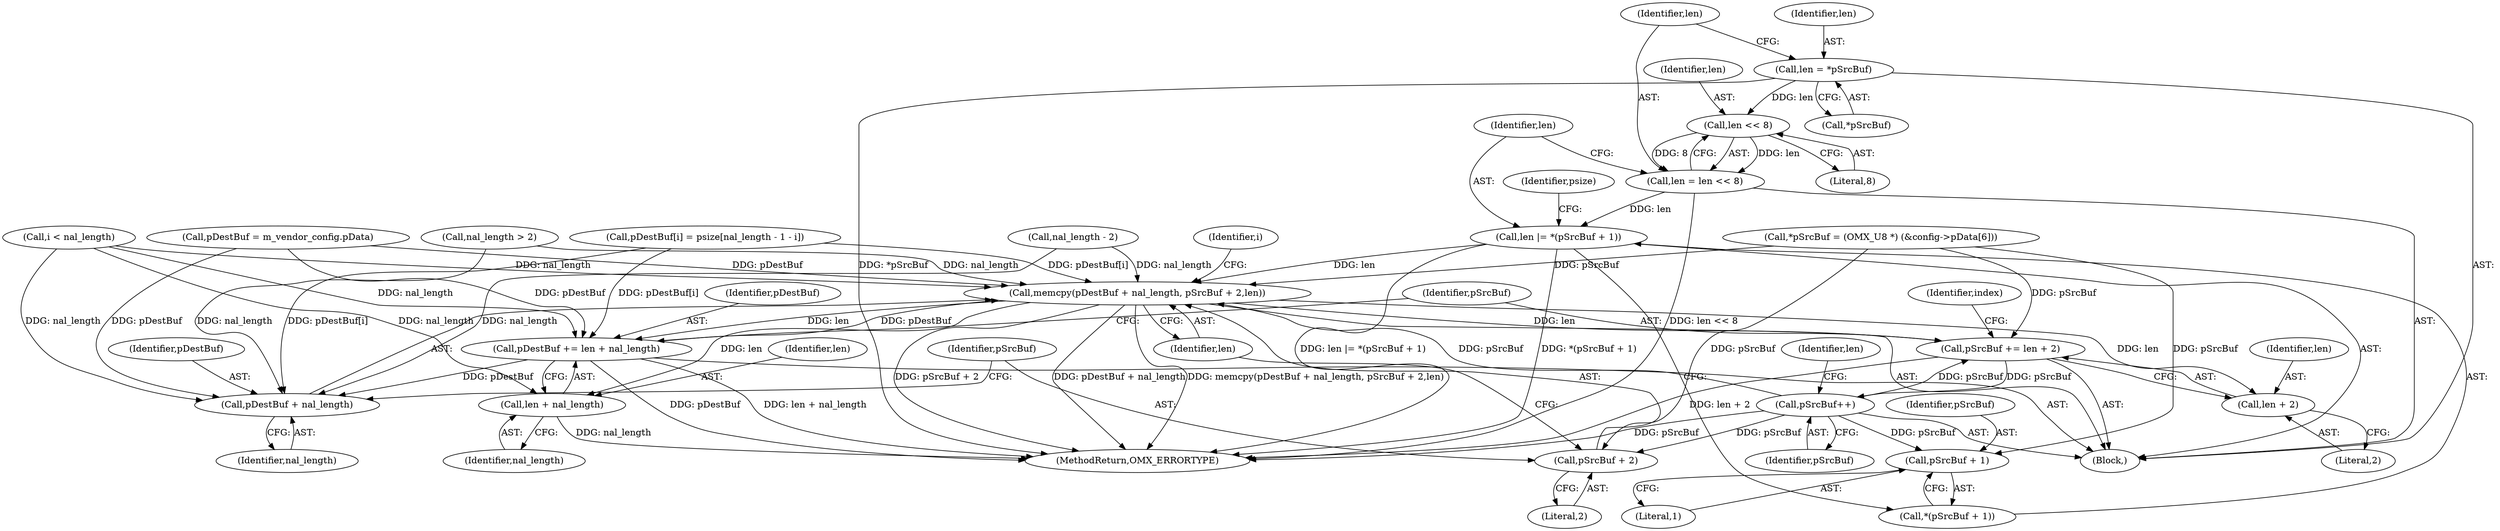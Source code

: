 digraph "0_Android_f22c2a0f0f9e030c240468d9d18b9297f001bcf0@pointer" {
"1000260" [label="(Call,len = *pSrcBuf)"];
"1000266" [label="(Call,len << 8)"];
"1000264" [label="(Call,len = len << 8)"];
"1000269" [label="(Call,len |= *(pSrcBuf + 1))"];
"1000281" [label="(Call,memcpy(pDestBuf + nal_length, pSrcBuf + 2,len))"];
"1000311" [label="(Call,pDestBuf += len + nal_length)"];
"1000282" [label="(Call,pDestBuf + nal_length)"];
"1000313" [label="(Call,len + nal_length)"];
"1000316" [label="(Call,pSrcBuf += len + 2)"];
"1000323" [label="(Call,pSrcBuf++)"];
"1000272" [label="(Call,pSrcBuf + 1)"];
"1000285" [label="(Call,pSrcBuf + 2)"];
"1000318" [label="(Call,len + 2)"];
"1000311" [label="(Call,pDestBuf += len + nal_length)"];
"1000284" [label="(Identifier,nal_length)"];
"1000183" [label="(Call,nal_length - 2)"];
"1000273" [label="(Identifier,pSrcBuf)"];
"1000262" [label="(Call,*pSrcBuf)"];
"1000258" [label="(Block,)"];
"1000270" [label="(Identifier,len)"];
"1000234" [label="(Call,pDestBuf = m_vendor_config.pData)"];
"1000286" [label="(Identifier,pSrcBuf)"];
"1000315" [label="(Identifier,nal_length)"];
"1000314" [label="(Identifier,len)"];
"1000176" [label="(Call,nal_length > 2)"];
"1000323" [label="(Call,pSrcBuf++)"];
"1000316" [label="(Call,pSrcBuf += len + 2)"];
"1000272" [label="(Call,pSrcBuf + 1)"];
"1000271" [label="(Call,*(pSrcBuf + 1))"];
"1000300" [label="(Call,pDestBuf[i] = psize[nal_length - 1 - i])"];
"1000269" [label="(Call,len |= *(pSrcBuf + 1))"];
"1000267" [label="(Identifier,len)"];
"1000287" [label="(Literal,2)"];
"1000261" [label="(Identifier,len)"];
"1000265" [label="(Identifier,len)"];
"1000317" [label="(Identifier,pSrcBuf)"];
"1000312" [label="(Identifier,pDestBuf)"];
"1000281" [label="(Call,memcpy(pDestBuf + nal_length, pSrcBuf + 2,len))"];
"1000319" [label="(Identifier,len)"];
"1000188" [label="(Call,*pSrcBuf = (OMX_U8 *) (&config->pData[6]))"];
"1000292" [label="(Identifier,i)"];
"1001056" [label="(MethodReturn,OMX_ERRORTYPE)"];
"1000260" [label="(Call,len = *pSrcBuf)"];
"1000264" [label="(Call,len = len << 8)"];
"1000288" [label="(Identifier,len)"];
"1000324" [label="(Identifier,pSrcBuf)"];
"1000318" [label="(Call,len + 2)"];
"1000276" [label="(Identifier,psize)"];
"1000320" [label="(Literal,2)"];
"1000283" [label="(Identifier,pDestBuf)"];
"1000266" [label="(Call,len << 8)"];
"1000282" [label="(Call,pDestBuf + nal_length)"];
"1000313" [label="(Call,len + nal_length)"];
"1000294" [label="(Call,i < nal_length)"];
"1000285" [label="(Call,pSrcBuf + 2)"];
"1000268" [label="(Literal,8)"];
"1000322" [label="(Identifier,index)"];
"1000274" [label="(Literal,1)"];
"1000326" [label="(Identifier,len)"];
"1000260" -> "1000258"  [label="AST: "];
"1000260" -> "1000262"  [label="CFG: "];
"1000261" -> "1000260"  [label="AST: "];
"1000262" -> "1000260"  [label="AST: "];
"1000265" -> "1000260"  [label="CFG: "];
"1000260" -> "1001056"  [label="DDG: *pSrcBuf"];
"1000260" -> "1000266"  [label="DDG: len"];
"1000266" -> "1000264"  [label="AST: "];
"1000266" -> "1000268"  [label="CFG: "];
"1000267" -> "1000266"  [label="AST: "];
"1000268" -> "1000266"  [label="AST: "];
"1000264" -> "1000266"  [label="CFG: "];
"1000266" -> "1000264"  [label="DDG: len"];
"1000266" -> "1000264"  [label="DDG: 8"];
"1000264" -> "1000258"  [label="AST: "];
"1000265" -> "1000264"  [label="AST: "];
"1000270" -> "1000264"  [label="CFG: "];
"1000264" -> "1001056"  [label="DDG: len << 8"];
"1000264" -> "1000269"  [label="DDG: len"];
"1000269" -> "1000258"  [label="AST: "];
"1000269" -> "1000271"  [label="CFG: "];
"1000270" -> "1000269"  [label="AST: "];
"1000271" -> "1000269"  [label="AST: "];
"1000276" -> "1000269"  [label="CFG: "];
"1000269" -> "1001056"  [label="DDG: len |= *(pSrcBuf + 1)"];
"1000269" -> "1001056"  [label="DDG: *(pSrcBuf + 1)"];
"1000269" -> "1000281"  [label="DDG: len"];
"1000281" -> "1000258"  [label="AST: "];
"1000281" -> "1000288"  [label="CFG: "];
"1000282" -> "1000281"  [label="AST: "];
"1000285" -> "1000281"  [label="AST: "];
"1000288" -> "1000281"  [label="AST: "];
"1000292" -> "1000281"  [label="CFG: "];
"1000281" -> "1001056"  [label="DDG: pSrcBuf + 2"];
"1000281" -> "1001056"  [label="DDG: pDestBuf + nal_length"];
"1000281" -> "1001056"  [label="DDG: memcpy(pDestBuf + nal_length, pSrcBuf + 2,len)"];
"1000311" -> "1000281"  [label="DDG: pDestBuf"];
"1000234" -> "1000281"  [label="DDG: pDestBuf"];
"1000300" -> "1000281"  [label="DDG: pDestBuf[i]"];
"1000183" -> "1000281"  [label="DDG: nal_length"];
"1000176" -> "1000281"  [label="DDG: nal_length"];
"1000294" -> "1000281"  [label="DDG: nal_length"];
"1000188" -> "1000281"  [label="DDG: pSrcBuf"];
"1000323" -> "1000281"  [label="DDG: pSrcBuf"];
"1000281" -> "1000311"  [label="DDG: len"];
"1000281" -> "1000313"  [label="DDG: len"];
"1000281" -> "1000316"  [label="DDG: len"];
"1000281" -> "1000318"  [label="DDG: len"];
"1000311" -> "1000258"  [label="AST: "];
"1000311" -> "1000313"  [label="CFG: "];
"1000312" -> "1000311"  [label="AST: "];
"1000313" -> "1000311"  [label="AST: "];
"1000317" -> "1000311"  [label="CFG: "];
"1000311" -> "1001056"  [label="DDG: pDestBuf"];
"1000311" -> "1001056"  [label="DDG: len + nal_length"];
"1000311" -> "1000282"  [label="DDG: pDestBuf"];
"1000294" -> "1000311"  [label="DDG: nal_length"];
"1000300" -> "1000311"  [label="DDG: pDestBuf[i]"];
"1000234" -> "1000311"  [label="DDG: pDestBuf"];
"1000282" -> "1000284"  [label="CFG: "];
"1000283" -> "1000282"  [label="AST: "];
"1000284" -> "1000282"  [label="AST: "];
"1000286" -> "1000282"  [label="CFG: "];
"1000234" -> "1000282"  [label="DDG: pDestBuf"];
"1000300" -> "1000282"  [label="DDG: pDestBuf[i]"];
"1000183" -> "1000282"  [label="DDG: nal_length"];
"1000176" -> "1000282"  [label="DDG: nal_length"];
"1000294" -> "1000282"  [label="DDG: nal_length"];
"1000313" -> "1000315"  [label="CFG: "];
"1000314" -> "1000313"  [label="AST: "];
"1000315" -> "1000313"  [label="AST: "];
"1000313" -> "1001056"  [label="DDG: nal_length"];
"1000294" -> "1000313"  [label="DDG: nal_length"];
"1000316" -> "1000258"  [label="AST: "];
"1000316" -> "1000318"  [label="CFG: "];
"1000317" -> "1000316"  [label="AST: "];
"1000318" -> "1000316"  [label="AST: "];
"1000322" -> "1000316"  [label="CFG: "];
"1000316" -> "1001056"  [label="DDG: len + 2"];
"1000188" -> "1000316"  [label="DDG: pSrcBuf"];
"1000323" -> "1000316"  [label="DDG: pSrcBuf"];
"1000316" -> "1000323"  [label="DDG: pSrcBuf"];
"1000323" -> "1000258"  [label="AST: "];
"1000323" -> "1000324"  [label="CFG: "];
"1000324" -> "1000323"  [label="AST: "];
"1000326" -> "1000323"  [label="CFG: "];
"1000323" -> "1001056"  [label="DDG: pSrcBuf"];
"1000323" -> "1000272"  [label="DDG: pSrcBuf"];
"1000323" -> "1000285"  [label="DDG: pSrcBuf"];
"1000272" -> "1000271"  [label="AST: "];
"1000272" -> "1000274"  [label="CFG: "];
"1000273" -> "1000272"  [label="AST: "];
"1000274" -> "1000272"  [label="AST: "];
"1000271" -> "1000272"  [label="CFG: "];
"1000188" -> "1000272"  [label="DDG: pSrcBuf"];
"1000285" -> "1000287"  [label="CFG: "];
"1000286" -> "1000285"  [label="AST: "];
"1000287" -> "1000285"  [label="AST: "];
"1000288" -> "1000285"  [label="CFG: "];
"1000188" -> "1000285"  [label="DDG: pSrcBuf"];
"1000318" -> "1000320"  [label="CFG: "];
"1000319" -> "1000318"  [label="AST: "];
"1000320" -> "1000318"  [label="AST: "];
}
